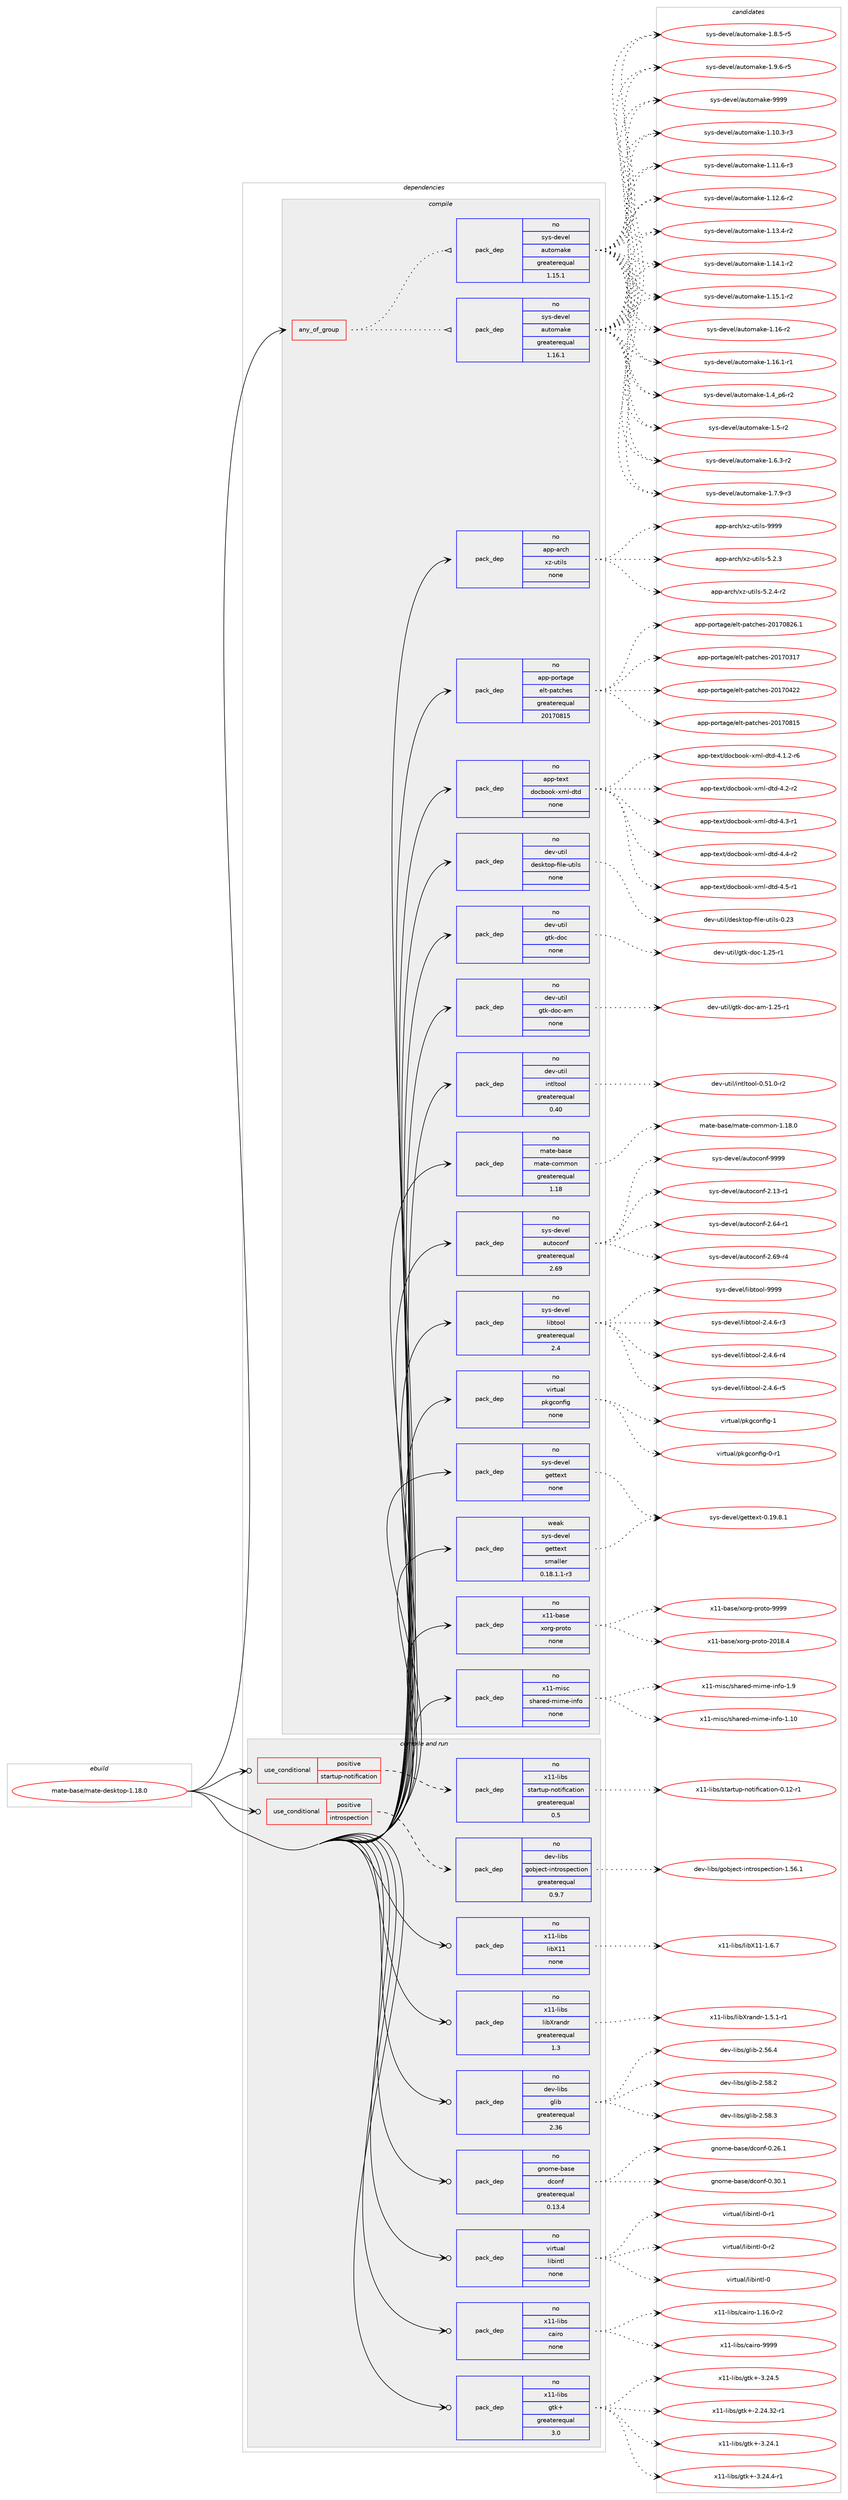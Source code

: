 digraph prolog {

# *************
# Graph options
# *************

newrank=true;
concentrate=true;
compound=true;
graph [rankdir=LR,fontname=Helvetica,fontsize=10,ranksep=1.5];#, ranksep=2.5, nodesep=0.2];
edge  [arrowhead=vee];
node  [fontname=Helvetica,fontsize=10];

# **********
# The ebuild
# **********

subgraph cluster_leftcol {
color=gray;
rank=same;
label=<<i>ebuild</i>>;
id [label="mate-base/mate-desktop-1.18.0", color=red, width=4, href="../mate-base/mate-desktop-1.18.0.svg"];
}

# ****************
# The dependencies
# ****************

subgraph cluster_midcol {
color=gray;
label=<<i>dependencies</i>>;
subgraph cluster_compile {
fillcolor="#eeeeee";
style=filled;
label=<<i>compile</i>>;
subgraph any24499 {
dependency1598042 [label=<<TABLE BORDER="0" CELLBORDER="1" CELLSPACING="0" CELLPADDING="4"><TR><TD CELLPADDING="10">any_of_group</TD></TR></TABLE>>, shape=none, color=red];subgraph pack1141428 {
dependency1598043 [label=<<TABLE BORDER="0" CELLBORDER="1" CELLSPACING="0" CELLPADDING="4" WIDTH="220"><TR><TD ROWSPAN="6" CELLPADDING="30">pack_dep</TD></TR><TR><TD WIDTH="110">no</TD></TR><TR><TD>sys-devel</TD></TR><TR><TD>automake</TD></TR><TR><TD>greaterequal</TD></TR><TR><TD>1.16.1</TD></TR></TABLE>>, shape=none, color=blue];
}
dependency1598042:e -> dependency1598043:w [weight=20,style="dotted",arrowhead="oinv"];
subgraph pack1141429 {
dependency1598044 [label=<<TABLE BORDER="0" CELLBORDER="1" CELLSPACING="0" CELLPADDING="4" WIDTH="220"><TR><TD ROWSPAN="6" CELLPADDING="30">pack_dep</TD></TR><TR><TD WIDTH="110">no</TD></TR><TR><TD>sys-devel</TD></TR><TR><TD>automake</TD></TR><TR><TD>greaterequal</TD></TR><TR><TD>1.15.1</TD></TR></TABLE>>, shape=none, color=blue];
}
dependency1598042:e -> dependency1598044:w [weight=20,style="dotted",arrowhead="oinv"];
}
id:e -> dependency1598042:w [weight=20,style="solid",arrowhead="vee"];
subgraph pack1141430 {
dependency1598045 [label=<<TABLE BORDER="0" CELLBORDER="1" CELLSPACING="0" CELLPADDING="4" WIDTH="220"><TR><TD ROWSPAN="6" CELLPADDING="30">pack_dep</TD></TR><TR><TD WIDTH="110">no</TD></TR><TR><TD>app-arch</TD></TR><TR><TD>xz-utils</TD></TR><TR><TD>none</TD></TR><TR><TD></TD></TR></TABLE>>, shape=none, color=blue];
}
id:e -> dependency1598045:w [weight=20,style="solid",arrowhead="vee"];
subgraph pack1141431 {
dependency1598046 [label=<<TABLE BORDER="0" CELLBORDER="1" CELLSPACING="0" CELLPADDING="4" WIDTH="220"><TR><TD ROWSPAN="6" CELLPADDING="30">pack_dep</TD></TR><TR><TD WIDTH="110">no</TD></TR><TR><TD>app-portage</TD></TR><TR><TD>elt-patches</TD></TR><TR><TD>greaterequal</TD></TR><TR><TD>20170815</TD></TR></TABLE>>, shape=none, color=blue];
}
id:e -> dependency1598046:w [weight=20,style="solid",arrowhead="vee"];
subgraph pack1141432 {
dependency1598047 [label=<<TABLE BORDER="0" CELLBORDER="1" CELLSPACING="0" CELLPADDING="4" WIDTH="220"><TR><TD ROWSPAN="6" CELLPADDING="30">pack_dep</TD></TR><TR><TD WIDTH="110">no</TD></TR><TR><TD>app-text</TD></TR><TR><TD>docbook-xml-dtd</TD></TR><TR><TD>none</TD></TR><TR><TD></TD></TR></TABLE>>, shape=none, color=blue];
}
id:e -> dependency1598047:w [weight=20,style="solid",arrowhead="vee"];
subgraph pack1141433 {
dependency1598048 [label=<<TABLE BORDER="0" CELLBORDER="1" CELLSPACING="0" CELLPADDING="4" WIDTH="220"><TR><TD ROWSPAN="6" CELLPADDING="30">pack_dep</TD></TR><TR><TD WIDTH="110">no</TD></TR><TR><TD>dev-util</TD></TR><TR><TD>desktop-file-utils</TD></TR><TR><TD>none</TD></TR><TR><TD></TD></TR></TABLE>>, shape=none, color=blue];
}
id:e -> dependency1598048:w [weight=20,style="solid",arrowhead="vee"];
subgraph pack1141434 {
dependency1598049 [label=<<TABLE BORDER="0" CELLBORDER="1" CELLSPACING="0" CELLPADDING="4" WIDTH="220"><TR><TD ROWSPAN="6" CELLPADDING="30">pack_dep</TD></TR><TR><TD WIDTH="110">no</TD></TR><TR><TD>dev-util</TD></TR><TR><TD>gtk-doc</TD></TR><TR><TD>none</TD></TR><TR><TD></TD></TR></TABLE>>, shape=none, color=blue];
}
id:e -> dependency1598049:w [weight=20,style="solid",arrowhead="vee"];
subgraph pack1141435 {
dependency1598050 [label=<<TABLE BORDER="0" CELLBORDER="1" CELLSPACING="0" CELLPADDING="4" WIDTH="220"><TR><TD ROWSPAN="6" CELLPADDING="30">pack_dep</TD></TR><TR><TD WIDTH="110">no</TD></TR><TR><TD>dev-util</TD></TR><TR><TD>gtk-doc-am</TD></TR><TR><TD>none</TD></TR><TR><TD></TD></TR></TABLE>>, shape=none, color=blue];
}
id:e -> dependency1598050:w [weight=20,style="solid",arrowhead="vee"];
subgraph pack1141436 {
dependency1598051 [label=<<TABLE BORDER="0" CELLBORDER="1" CELLSPACING="0" CELLPADDING="4" WIDTH="220"><TR><TD ROWSPAN="6" CELLPADDING="30">pack_dep</TD></TR><TR><TD WIDTH="110">no</TD></TR><TR><TD>dev-util</TD></TR><TR><TD>intltool</TD></TR><TR><TD>greaterequal</TD></TR><TR><TD>0.40</TD></TR></TABLE>>, shape=none, color=blue];
}
id:e -> dependency1598051:w [weight=20,style="solid",arrowhead="vee"];
subgraph pack1141437 {
dependency1598052 [label=<<TABLE BORDER="0" CELLBORDER="1" CELLSPACING="0" CELLPADDING="4" WIDTH="220"><TR><TD ROWSPAN="6" CELLPADDING="30">pack_dep</TD></TR><TR><TD WIDTH="110">no</TD></TR><TR><TD>mate-base</TD></TR><TR><TD>mate-common</TD></TR><TR><TD>greaterequal</TD></TR><TR><TD>1.18</TD></TR></TABLE>>, shape=none, color=blue];
}
id:e -> dependency1598052:w [weight=20,style="solid",arrowhead="vee"];
subgraph pack1141438 {
dependency1598053 [label=<<TABLE BORDER="0" CELLBORDER="1" CELLSPACING="0" CELLPADDING="4" WIDTH="220"><TR><TD ROWSPAN="6" CELLPADDING="30">pack_dep</TD></TR><TR><TD WIDTH="110">no</TD></TR><TR><TD>sys-devel</TD></TR><TR><TD>autoconf</TD></TR><TR><TD>greaterequal</TD></TR><TR><TD>2.69</TD></TR></TABLE>>, shape=none, color=blue];
}
id:e -> dependency1598053:w [weight=20,style="solid",arrowhead="vee"];
subgraph pack1141439 {
dependency1598054 [label=<<TABLE BORDER="0" CELLBORDER="1" CELLSPACING="0" CELLPADDING="4" WIDTH="220"><TR><TD ROWSPAN="6" CELLPADDING="30">pack_dep</TD></TR><TR><TD WIDTH="110">no</TD></TR><TR><TD>sys-devel</TD></TR><TR><TD>gettext</TD></TR><TR><TD>none</TD></TR><TR><TD></TD></TR></TABLE>>, shape=none, color=blue];
}
id:e -> dependency1598054:w [weight=20,style="solid",arrowhead="vee"];
subgraph pack1141440 {
dependency1598055 [label=<<TABLE BORDER="0" CELLBORDER="1" CELLSPACING="0" CELLPADDING="4" WIDTH="220"><TR><TD ROWSPAN="6" CELLPADDING="30">pack_dep</TD></TR><TR><TD WIDTH="110">no</TD></TR><TR><TD>sys-devel</TD></TR><TR><TD>libtool</TD></TR><TR><TD>greaterequal</TD></TR><TR><TD>2.4</TD></TR></TABLE>>, shape=none, color=blue];
}
id:e -> dependency1598055:w [weight=20,style="solid",arrowhead="vee"];
subgraph pack1141441 {
dependency1598056 [label=<<TABLE BORDER="0" CELLBORDER="1" CELLSPACING="0" CELLPADDING="4" WIDTH="220"><TR><TD ROWSPAN="6" CELLPADDING="30">pack_dep</TD></TR><TR><TD WIDTH="110">no</TD></TR><TR><TD>virtual</TD></TR><TR><TD>pkgconfig</TD></TR><TR><TD>none</TD></TR><TR><TD></TD></TR></TABLE>>, shape=none, color=blue];
}
id:e -> dependency1598056:w [weight=20,style="solid",arrowhead="vee"];
subgraph pack1141442 {
dependency1598057 [label=<<TABLE BORDER="0" CELLBORDER="1" CELLSPACING="0" CELLPADDING="4" WIDTH="220"><TR><TD ROWSPAN="6" CELLPADDING="30">pack_dep</TD></TR><TR><TD WIDTH="110">no</TD></TR><TR><TD>x11-base</TD></TR><TR><TD>xorg-proto</TD></TR><TR><TD>none</TD></TR><TR><TD></TD></TR></TABLE>>, shape=none, color=blue];
}
id:e -> dependency1598057:w [weight=20,style="solid",arrowhead="vee"];
subgraph pack1141443 {
dependency1598058 [label=<<TABLE BORDER="0" CELLBORDER="1" CELLSPACING="0" CELLPADDING="4" WIDTH="220"><TR><TD ROWSPAN="6" CELLPADDING="30">pack_dep</TD></TR><TR><TD WIDTH="110">no</TD></TR><TR><TD>x11-misc</TD></TR><TR><TD>shared-mime-info</TD></TR><TR><TD>none</TD></TR><TR><TD></TD></TR></TABLE>>, shape=none, color=blue];
}
id:e -> dependency1598058:w [weight=20,style="solid",arrowhead="vee"];
subgraph pack1141444 {
dependency1598059 [label=<<TABLE BORDER="0" CELLBORDER="1" CELLSPACING="0" CELLPADDING="4" WIDTH="220"><TR><TD ROWSPAN="6" CELLPADDING="30">pack_dep</TD></TR><TR><TD WIDTH="110">weak</TD></TR><TR><TD>sys-devel</TD></TR><TR><TD>gettext</TD></TR><TR><TD>smaller</TD></TR><TR><TD>0.18.1.1-r3</TD></TR></TABLE>>, shape=none, color=blue];
}
id:e -> dependency1598059:w [weight=20,style="solid",arrowhead="vee"];
}
subgraph cluster_compileandrun {
fillcolor="#eeeeee";
style=filled;
label=<<i>compile and run</i>>;
subgraph cond431469 {
dependency1598060 [label=<<TABLE BORDER="0" CELLBORDER="1" CELLSPACING="0" CELLPADDING="4"><TR><TD ROWSPAN="3" CELLPADDING="10">use_conditional</TD></TR><TR><TD>positive</TD></TR><TR><TD>introspection</TD></TR></TABLE>>, shape=none, color=red];
subgraph pack1141445 {
dependency1598061 [label=<<TABLE BORDER="0" CELLBORDER="1" CELLSPACING="0" CELLPADDING="4" WIDTH="220"><TR><TD ROWSPAN="6" CELLPADDING="30">pack_dep</TD></TR><TR><TD WIDTH="110">no</TD></TR><TR><TD>dev-libs</TD></TR><TR><TD>gobject-introspection</TD></TR><TR><TD>greaterequal</TD></TR><TR><TD>0.9.7</TD></TR></TABLE>>, shape=none, color=blue];
}
dependency1598060:e -> dependency1598061:w [weight=20,style="dashed",arrowhead="vee"];
}
id:e -> dependency1598060:w [weight=20,style="solid",arrowhead="odotvee"];
subgraph cond431470 {
dependency1598062 [label=<<TABLE BORDER="0" CELLBORDER="1" CELLSPACING="0" CELLPADDING="4"><TR><TD ROWSPAN="3" CELLPADDING="10">use_conditional</TD></TR><TR><TD>positive</TD></TR><TR><TD>startup-notification</TD></TR></TABLE>>, shape=none, color=red];
subgraph pack1141446 {
dependency1598063 [label=<<TABLE BORDER="0" CELLBORDER="1" CELLSPACING="0" CELLPADDING="4" WIDTH="220"><TR><TD ROWSPAN="6" CELLPADDING="30">pack_dep</TD></TR><TR><TD WIDTH="110">no</TD></TR><TR><TD>x11-libs</TD></TR><TR><TD>startup-notification</TD></TR><TR><TD>greaterequal</TD></TR><TR><TD>0.5</TD></TR></TABLE>>, shape=none, color=blue];
}
dependency1598062:e -> dependency1598063:w [weight=20,style="dashed",arrowhead="vee"];
}
id:e -> dependency1598062:w [weight=20,style="solid",arrowhead="odotvee"];
subgraph pack1141447 {
dependency1598064 [label=<<TABLE BORDER="0" CELLBORDER="1" CELLSPACING="0" CELLPADDING="4" WIDTH="220"><TR><TD ROWSPAN="6" CELLPADDING="30">pack_dep</TD></TR><TR><TD WIDTH="110">no</TD></TR><TR><TD>dev-libs</TD></TR><TR><TD>glib</TD></TR><TR><TD>greaterequal</TD></TR><TR><TD>2.36</TD></TR></TABLE>>, shape=none, color=blue];
}
id:e -> dependency1598064:w [weight=20,style="solid",arrowhead="odotvee"];
subgraph pack1141448 {
dependency1598065 [label=<<TABLE BORDER="0" CELLBORDER="1" CELLSPACING="0" CELLPADDING="4" WIDTH="220"><TR><TD ROWSPAN="6" CELLPADDING="30">pack_dep</TD></TR><TR><TD WIDTH="110">no</TD></TR><TR><TD>gnome-base</TD></TR><TR><TD>dconf</TD></TR><TR><TD>greaterequal</TD></TR><TR><TD>0.13.4</TD></TR></TABLE>>, shape=none, color=blue];
}
id:e -> dependency1598065:w [weight=20,style="solid",arrowhead="odotvee"];
subgraph pack1141449 {
dependency1598066 [label=<<TABLE BORDER="0" CELLBORDER="1" CELLSPACING="0" CELLPADDING="4" WIDTH="220"><TR><TD ROWSPAN="6" CELLPADDING="30">pack_dep</TD></TR><TR><TD WIDTH="110">no</TD></TR><TR><TD>virtual</TD></TR><TR><TD>libintl</TD></TR><TR><TD>none</TD></TR><TR><TD></TD></TR></TABLE>>, shape=none, color=blue];
}
id:e -> dependency1598066:w [weight=20,style="solid",arrowhead="odotvee"];
subgraph pack1141450 {
dependency1598067 [label=<<TABLE BORDER="0" CELLBORDER="1" CELLSPACING="0" CELLPADDING="4" WIDTH="220"><TR><TD ROWSPAN="6" CELLPADDING="30">pack_dep</TD></TR><TR><TD WIDTH="110">no</TD></TR><TR><TD>x11-libs</TD></TR><TR><TD>cairo</TD></TR><TR><TD>none</TD></TR><TR><TD></TD></TR></TABLE>>, shape=none, color=blue];
}
id:e -> dependency1598067:w [weight=20,style="solid",arrowhead="odotvee"];
subgraph pack1141451 {
dependency1598068 [label=<<TABLE BORDER="0" CELLBORDER="1" CELLSPACING="0" CELLPADDING="4" WIDTH="220"><TR><TD ROWSPAN="6" CELLPADDING="30">pack_dep</TD></TR><TR><TD WIDTH="110">no</TD></TR><TR><TD>x11-libs</TD></TR><TR><TD>gtk+</TD></TR><TR><TD>greaterequal</TD></TR><TR><TD>3.0</TD></TR></TABLE>>, shape=none, color=blue];
}
id:e -> dependency1598068:w [weight=20,style="solid",arrowhead="odotvee"];
subgraph pack1141452 {
dependency1598069 [label=<<TABLE BORDER="0" CELLBORDER="1" CELLSPACING="0" CELLPADDING="4" WIDTH="220"><TR><TD ROWSPAN="6" CELLPADDING="30">pack_dep</TD></TR><TR><TD WIDTH="110">no</TD></TR><TR><TD>x11-libs</TD></TR><TR><TD>libX11</TD></TR><TR><TD>none</TD></TR><TR><TD></TD></TR></TABLE>>, shape=none, color=blue];
}
id:e -> dependency1598069:w [weight=20,style="solid",arrowhead="odotvee"];
subgraph pack1141453 {
dependency1598070 [label=<<TABLE BORDER="0" CELLBORDER="1" CELLSPACING="0" CELLPADDING="4" WIDTH="220"><TR><TD ROWSPAN="6" CELLPADDING="30">pack_dep</TD></TR><TR><TD WIDTH="110">no</TD></TR><TR><TD>x11-libs</TD></TR><TR><TD>libXrandr</TD></TR><TR><TD>greaterequal</TD></TR><TR><TD>1.3</TD></TR></TABLE>>, shape=none, color=blue];
}
id:e -> dependency1598070:w [weight=20,style="solid",arrowhead="odotvee"];
}
subgraph cluster_run {
fillcolor="#eeeeee";
style=filled;
label=<<i>run</i>>;
}
}

# **************
# The candidates
# **************

subgraph cluster_choices {
rank=same;
color=gray;
label=<<i>candidates</i>>;

subgraph choice1141428 {
color=black;
nodesep=1;
choice11512111545100101118101108479711711611110997107101454946494846514511451 [label="sys-devel/automake-1.10.3-r3", color=red, width=4,href="../sys-devel/automake-1.10.3-r3.svg"];
choice11512111545100101118101108479711711611110997107101454946494946544511451 [label="sys-devel/automake-1.11.6-r3", color=red, width=4,href="../sys-devel/automake-1.11.6-r3.svg"];
choice11512111545100101118101108479711711611110997107101454946495046544511450 [label="sys-devel/automake-1.12.6-r2", color=red, width=4,href="../sys-devel/automake-1.12.6-r2.svg"];
choice11512111545100101118101108479711711611110997107101454946495146524511450 [label="sys-devel/automake-1.13.4-r2", color=red, width=4,href="../sys-devel/automake-1.13.4-r2.svg"];
choice11512111545100101118101108479711711611110997107101454946495246494511450 [label="sys-devel/automake-1.14.1-r2", color=red, width=4,href="../sys-devel/automake-1.14.1-r2.svg"];
choice11512111545100101118101108479711711611110997107101454946495346494511450 [label="sys-devel/automake-1.15.1-r2", color=red, width=4,href="../sys-devel/automake-1.15.1-r2.svg"];
choice1151211154510010111810110847971171161111099710710145494649544511450 [label="sys-devel/automake-1.16-r2", color=red, width=4,href="../sys-devel/automake-1.16-r2.svg"];
choice11512111545100101118101108479711711611110997107101454946495446494511449 [label="sys-devel/automake-1.16.1-r1", color=red, width=4,href="../sys-devel/automake-1.16.1-r1.svg"];
choice115121115451001011181011084797117116111109971071014549465295112544511450 [label="sys-devel/automake-1.4_p6-r2", color=red, width=4,href="../sys-devel/automake-1.4_p6-r2.svg"];
choice11512111545100101118101108479711711611110997107101454946534511450 [label="sys-devel/automake-1.5-r2", color=red, width=4,href="../sys-devel/automake-1.5-r2.svg"];
choice115121115451001011181011084797117116111109971071014549465446514511450 [label="sys-devel/automake-1.6.3-r2", color=red, width=4,href="../sys-devel/automake-1.6.3-r2.svg"];
choice115121115451001011181011084797117116111109971071014549465546574511451 [label="sys-devel/automake-1.7.9-r3", color=red, width=4,href="../sys-devel/automake-1.7.9-r3.svg"];
choice115121115451001011181011084797117116111109971071014549465646534511453 [label="sys-devel/automake-1.8.5-r5", color=red, width=4,href="../sys-devel/automake-1.8.5-r5.svg"];
choice115121115451001011181011084797117116111109971071014549465746544511453 [label="sys-devel/automake-1.9.6-r5", color=red, width=4,href="../sys-devel/automake-1.9.6-r5.svg"];
choice115121115451001011181011084797117116111109971071014557575757 [label="sys-devel/automake-9999", color=red, width=4,href="../sys-devel/automake-9999.svg"];
dependency1598043:e -> choice11512111545100101118101108479711711611110997107101454946494846514511451:w [style=dotted,weight="100"];
dependency1598043:e -> choice11512111545100101118101108479711711611110997107101454946494946544511451:w [style=dotted,weight="100"];
dependency1598043:e -> choice11512111545100101118101108479711711611110997107101454946495046544511450:w [style=dotted,weight="100"];
dependency1598043:e -> choice11512111545100101118101108479711711611110997107101454946495146524511450:w [style=dotted,weight="100"];
dependency1598043:e -> choice11512111545100101118101108479711711611110997107101454946495246494511450:w [style=dotted,weight="100"];
dependency1598043:e -> choice11512111545100101118101108479711711611110997107101454946495346494511450:w [style=dotted,weight="100"];
dependency1598043:e -> choice1151211154510010111810110847971171161111099710710145494649544511450:w [style=dotted,weight="100"];
dependency1598043:e -> choice11512111545100101118101108479711711611110997107101454946495446494511449:w [style=dotted,weight="100"];
dependency1598043:e -> choice115121115451001011181011084797117116111109971071014549465295112544511450:w [style=dotted,weight="100"];
dependency1598043:e -> choice11512111545100101118101108479711711611110997107101454946534511450:w [style=dotted,weight="100"];
dependency1598043:e -> choice115121115451001011181011084797117116111109971071014549465446514511450:w [style=dotted,weight="100"];
dependency1598043:e -> choice115121115451001011181011084797117116111109971071014549465546574511451:w [style=dotted,weight="100"];
dependency1598043:e -> choice115121115451001011181011084797117116111109971071014549465646534511453:w [style=dotted,weight="100"];
dependency1598043:e -> choice115121115451001011181011084797117116111109971071014549465746544511453:w [style=dotted,weight="100"];
dependency1598043:e -> choice115121115451001011181011084797117116111109971071014557575757:w [style=dotted,weight="100"];
}
subgraph choice1141429 {
color=black;
nodesep=1;
choice11512111545100101118101108479711711611110997107101454946494846514511451 [label="sys-devel/automake-1.10.3-r3", color=red, width=4,href="../sys-devel/automake-1.10.3-r3.svg"];
choice11512111545100101118101108479711711611110997107101454946494946544511451 [label="sys-devel/automake-1.11.6-r3", color=red, width=4,href="../sys-devel/automake-1.11.6-r3.svg"];
choice11512111545100101118101108479711711611110997107101454946495046544511450 [label="sys-devel/automake-1.12.6-r2", color=red, width=4,href="../sys-devel/automake-1.12.6-r2.svg"];
choice11512111545100101118101108479711711611110997107101454946495146524511450 [label="sys-devel/automake-1.13.4-r2", color=red, width=4,href="../sys-devel/automake-1.13.4-r2.svg"];
choice11512111545100101118101108479711711611110997107101454946495246494511450 [label="sys-devel/automake-1.14.1-r2", color=red, width=4,href="../sys-devel/automake-1.14.1-r2.svg"];
choice11512111545100101118101108479711711611110997107101454946495346494511450 [label="sys-devel/automake-1.15.1-r2", color=red, width=4,href="../sys-devel/automake-1.15.1-r2.svg"];
choice1151211154510010111810110847971171161111099710710145494649544511450 [label="sys-devel/automake-1.16-r2", color=red, width=4,href="../sys-devel/automake-1.16-r2.svg"];
choice11512111545100101118101108479711711611110997107101454946495446494511449 [label="sys-devel/automake-1.16.1-r1", color=red, width=4,href="../sys-devel/automake-1.16.1-r1.svg"];
choice115121115451001011181011084797117116111109971071014549465295112544511450 [label="sys-devel/automake-1.4_p6-r2", color=red, width=4,href="../sys-devel/automake-1.4_p6-r2.svg"];
choice11512111545100101118101108479711711611110997107101454946534511450 [label="sys-devel/automake-1.5-r2", color=red, width=4,href="../sys-devel/automake-1.5-r2.svg"];
choice115121115451001011181011084797117116111109971071014549465446514511450 [label="sys-devel/automake-1.6.3-r2", color=red, width=4,href="../sys-devel/automake-1.6.3-r2.svg"];
choice115121115451001011181011084797117116111109971071014549465546574511451 [label="sys-devel/automake-1.7.9-r3", color=red, width=4,href="../sys-devel/automake-1.7.9-r3.svg"];
choice115121115451001011181011084797117116111109971071014549465646534511453 [label="sys-devel/automake-1.8.5-r5", color=red, width=4,href="../sys-devel/automake-1.8.5-r5.svg"];
choice115121115451001011181011084797117116111109971071014549465746544511453 [label="sys-devel/automake-1.9.6-r5", color=red, width=4,href="../sys-devel/automake-1.9.6-r5.svg"];
choice115121115451001011181011084797117116111109971071014557575757 [label="sys-devel/automake-9999", color=red, width=4,href="../sys-devel/automake-9999.svg"];
dependency1598044:e -> choice11512111545100101118101108479711711611110997107101454946494846514511451:w [style=dotted,weight="100"];
dependency1598044:e -> choice11512111545100101118101108479711711611110997107101454946494946544511451:w [style=dotted,weight="100"];
dependency1598044:e -> choice11512111545100101118101108479711711611110997107101454946495046544511450:w [style=dotted,weight="100"];
dependency1598044:e -> choice11512111545100101118101108479711711611110997107101454946495146524511450:w [style=dotted,weight="100"];
dependency1598044:e -> choice11512111545100101118101108479711711611110997107101454946495246494511450:w [style=dotted,weight="100"];
dependency1598044:e -> choice11512111545100101118101108479711711611110997107101454946495346494511450:w [style=dotted,weight="100"];
dependency1598044:e -> choice1151211154510010111810110847971171161111099710710145494649544511450:w [style=dotted,weight="100"];
dependency1598044:e -> choice11512111545100101118101108479711711611110997107101454946495446494511449:w [style=dotted,weight="100"];
dependency1598044:e -> choice115121115451001011181011084797117116111109971071014549465295112544511450:w [style=dotted,weight="100"];
dependency1598044:e -> choice11512111545100101118101108479711711611110997107101454946534511450:w [style=dotted,weight="100"];
dependency1598044:e -> choice115121115451001011181011084797117116111109971071014549465446514511450:w [style=dotted,weight="100"];
dependency1598044:e -> choice115121115451001011181011084797117116111109971071014549465546574511451:w [style=dotted,weight="100"];
dependency1598044:e -> choice115121115451001011181011084797117116111109971071014549465646534511453:w [style=dotted,weight="100"];
dependency1598044:e -> choice115121115451001011181011084797117116111109971071014549465746544511453:w [style=dotted,weight="100"];
dependency1598044:e -> choice115121115451001011181011084797117116111109971071014557575757:w [style=dotted,weight="100"];
}
subgraph choice1141430 {
color=black;
nodesep=1;
choice971121124597114991044712012245117116105108115455346504651 [label="app-arch/xz-utils-5.2.3", color=red, width=4,href="../app-arch/xz-utils-5.2.3.svg"];
choice9711211245971149910447120122451171161051081154553465046524511450 [label="app-arch/xz-utils-5.2.4-r2", color=red, width=4,href="../app-arch/xz-utils-5.2.4-r2.svg"];
choice9711211245971149910447120122451171161051081154557575757 [label="app-arch/xz-utils-9999", color=red, width=4,href="../app-arch/xz-utils-9999.svg"];
dependency1598045:e -> choice971121124597114991044712012245117116105108115455346504651:w [style=dotted,weight="100"];
dependency1598045:e -> choice9711211245971149910447120122451171161051081154553465046524511450:w [style=dotted,weight="100"];
dependency1598045:e -> choice9711211245971149910447120122451171161051081154557575757:w [style=dotted,weight="100"];
}
subgraph choice1141431 {
color=black;
nodesep=1;
choice97112112451121111141169710310147101108116451129711699104101115455048495548514955 [label="app-portage/elt-patches-20170317", color=red, width=4,href="../app-portage/elt-patches-20170317.svg"];
choice97112112451121111141169710310147101108116451129711699104101115455048495548525050 [label="app-portage/elt-patches-20170422", color=red, width=4,href="../app-portage/elt-patches-20170422.svg"];
choice97112112451121111141169710310147101108116451129711699104101115455048495548564953 [label="app-portage/elt-patches-20170815", color=red, width=4,href="../app-portage/elt-patches-20170815.svg"];
choice971121124511211111411697103101471011081164511297116991041011154550484955485650544649 [label="app-portage/elt-patches-20170826.1", color=red, width=4,href="../app-portage/elt-patches-20170826.1.svg"];
dependency1598046:e -> choice97112112451121111141169710310147101108116451129711699104101115455048495548514955:w [style=dotted,weight="100"];
dependency1598046:e -> choice97112112451121111141169710310147101108116451129711699104101115455048495548525050:w [style=dotted,weight="100"];
dependency1598046:e -> choice97112112451121111141169710310147101108116451129711699104101115455048495548564953:w [style=dotted,weight="100"];
dependency1598046:e -> choice971121124511211111411697103101471011081164511297116991041011154550484955485650544649:w [style=dotted,weight="100"];
}
subgraph choice1141432 {
color=black;
nodesep=1;
choice971121124511610112011647100111999811111110745120109108451001161004552464946504511454 [label="app-text/docbook-xml-dtd-4.1.2-r6", color=red, width=4,href="../app-text/docbook-xml-dtd-4.1.2-r6.svg"];
choice97112112451161011201164710011199981111111074512010910845100116100455246504511450 [label="app-text/docbook-xml-dtd-4.2-r2", color=red, width=4,href="../app-text/docbook-xml-dtd-4.2-r2.svg"];
choice97112112451161011201164710011199981111111074512010910845100116100455246514511449 [label="app-text/docbook-xml-dtd-4.3-r1", color=red, width=4,href="../app-text/docbook-xml-dtd-4.3-r1.svg"];
choice97112112451161011201164710011199981111111074512010910845100116100455246524511450 [label="app-text/docbook-xml-dtd-4.4-r2", color=red, width=4,href="../app-text/docbook-xml-dtd-4.4-r2.svg"];
choice97112112451161011201164710011199981111111074512010910845100116100455246534511449 [label="app-text/docbook-xml-dtd-4.5-r1", color=red, width=4,href="../app-text/docbook-xml-dtd-4.5-r1.svg"];
dependency1598047:e -> choice971121124511610112011647100111999811111110745120109108451001161004552464946504511454:w [style=dotted,weight="100"];
dependency1598047:e -> choice97112112451161011201164710011199981111111074512010910845100116100455246504511450:w [style=dotted,weight="100"];
dependency1598047:e -> choice97112112451161011201164710011199981111111074512010910845100116100455246514511449:w [style=dotted,weight="100"];
dependency1598047:e -> choice97112112451161011201164710011199981111111074512010910845100116100455246524511450:w [style=dotted,weight="100"];
dependency1598047:e -> choice97112112451161011201164710011199981111111074512010910845100116100455246534511449:w [style=dotted,weight="100"];
}
subgraph choice1141433 {
color=black;
nodesep=1;
choice100101118451171161051084710010111510711611111245102105108101451171161051081154548465051 [label="dev-util/desktop-file-utils-0.23", color=red, width=4,href="../dev-util/desktop-file-utils-0.23.svg"];
dependency1598048:e -> choice100101118451171161051084710010111510711611111245102105108101451171161051081154548465051:w [style=dotted,weight="100"];
}
subgraph choice1141434 {
color=black;
nodesep=1;
choice1001011184511711610510847103116107451001119945494650534511449 [label="dev-util/gtk-doc-1.25-r1", color=red, width=4,href="../dev-util/gtk-doc-1.25-r1.svg"];
dependency1598049:e -> choice1001011184511711610510847103116107451001119945494650534511449:w [style=dotted,weight="100"];
}
subgraph choice1141435 {
color=black;
nodesep=1;
choice10010111845117116105108471031161074510011199459710945494650534511449 [label="dev-util/gtk-doc-am-1.25-r1", color=red, width=4,href="../dev-util/gtk-doc-am-1.25-r1.svg"];
dependency1598050:e -> choice10010111845117116105108471031161074510011199459710945494650534511449:w [style=dotted,weight="100"];
}
subgraph choice1141436 {
color=black;
nodesep=1;
choice1001011184511711610510847105110116108116111111108454846534946484511450 [label="dev-util/intltool-0.51.0-r2", color=red, width=4,href="../dev-util/intltool-0.51.0-r2.svg"];
dependency1598051:e -> choice1001011184511711610510847105110116108116111111108454846534946484511450:w [style=dotted,weight="100"];
}
subgraph choice1141437 {
color=black;
nodesep=1;
choice109971161014598971151014710997116101459911110910911111045494649564648 [label="mate-base/mate-common-1.18.0", color=red, width=4,href="../mate-base/mate-common-1.18.0.svg"];
dependency1598052:e -> choice109971161014598971151014710997116101459911110910911111045494649564648:w [style=dotted,weight="100"];
}
subgraph choice1141438 {
color=black;
nodesep=1;
choice1151211154510010111810110847971171161119911111010245504649514511449 [label="sys-devel/autoconf-2.13-r1", color=red, width=4,href="../sys-devel/autoconf-2.13-r1.svg"];
choice1151211154510010111810110847971171161119911111010245504654524511449 [label="sys-devel/autoconf-2.64-r1", color=red, width=4,href="../sys-devel/autoconf-2.64-r1.svg"];
choice1151211154510010111810110847971171161119911111010245504654574511452 [label="sys-devel/autoconf-2.69-r4", color=red, width=4,href="../sys-devel/autoconf-2.69-r4.svg"];
choice115121115451001011181011084797117116111991111101024557575757 [label="sys-devel/autoconf-9999", color=red, width=4,href="../sys-devel/autoconf-9999.svg"];
dependency1598053:e -> choice1151211154510010111810110847971171161119911111010245504649514511449:w [style=dotted,weight="100"];
dependency1598053:e -> choice1151211154510010111810110847971171161119911111010245504654524511449:w [style=dotted,weight="100"];
dependency1598053:e -> choice1151211154510010111810110847971171161119911111010245504654574511452:w [style=dotted,weight="100"];
dependency1598053:e -> choice115121115451001011181011084797117116111991111101024557575757:w [style=dotted,weight="100"];
}
subgraph choice1141439 {
color=black;
nodesep=1;
choice1151211154510010111810110847103101116116101120116454846495746564649 [label="sys-devel/gettext-0.19.8.1", color=red, width=4,href="../sys-devel/gettext-0.19.8.1.svg"];
dependency1598054:e -> choice1151211154510010111810110847103101116116101120116454846495746564649:w [style=dotted,weight="100"];
}
subgraph choice1141440 {
color=black;
nodesep=1;
choice1151211154510010111810110847108105981161111111084550465246544511451 [label="sys-devel/libtool-2.4.6-r3", color=red, width=4,href="../sys-devel/libtool-2.4.6-r3.svg"];
choice1151211154510010111810110847108105981161111111084550465246544511452 [label="sys-devel/libtool-2.4.6-r4", color=red, width=4,href="../sys-devel/libtool-2.4.6-r4.svg"];
choice1151211154510010111810110847108105981161111111084550465246544511453 [label="sys-devel/libtool-2.4.6-r5", color=red, width=4,href="../sys-devel/libtool-2.4.6-r5.svg"];
choice1151211154510010111810110847108105981161111111084557575757 [label="sys-devel/libtool-9999", color=red, width=4,href="../sys-devel/libtool-9999.svg"];
dependency1598055:e -> choice1151211154510010111810110847108105981161111111084550465246544511451:w [style=dotted,weight="100"];
dependency1598055:e -> choice1151211154510010111810110847108105981161111111084550465246544511452:w [style=dotted,weight="100"];
dependency1598055:e -> choice1151211154510010111810110847108105981161111111084550465246544511453:w [style=dotted,weight="100"];
dependency1598055:e -> choice1151211154510010111810110847108105981161111111084557575757:w [style=dotted,weight="100"];
}
subgraph choice1141441 {
color=black;
nodesep=1;
choice11810511411611797108471121071039911111010210510345484511449 [label="virtual/pkgconfig-0-r1", color=red, width=4,href="../virtual/pkgconfig-0-r1.svg"];
choice1181051141161179710847112107103991111101021051034549 [label="virtual/pkgconfig-1", color=red, width=4,href="../virtual/pkgconfig-1.svg"];
dependency1598056:e -> choice11810511411611797108471121071039911111010210510345484511449:w [style=dotted,weight="100"];
dependency1598056:e -> choice1181051141161179710847112107103991111101021051034549:w [style=dotted,weight="100"];
}
subgraph choice1141442 {
color=black;
nodesep=1;
choice1204949459897115101471201111141034511211411111611145504849564652 [label="x11-base/xorg-proto-2018.4", color=red, width=4,href="../x11-base/xorg-proto-2018.4.svg"];
choice120494945989711510147120111114103451121141111161114557575757 [label="x11-base/xorg-proto-9999", color=red, width=4,href="../x11-base/xorg-proto-9999.svg"];
dependency1598057:e -> choice1204949459897115101471201111141034511211411111611145504849564652:w [style=dotted,weight="100"];
dependency1598057:e -> choice120494945989711510147120111114103451121141111161114557575757:w [style=dotted,weight="100"];
}
subgraph choice1141443 {
color=black;
nodesep=1;
choice12049494510910511599471151049711410110045109105109101451051101021114549464948 [label="x11-misc/shared-mime-info-1.10", color=red, width=4,href="../x11-misc/shared-mime-info-1.10.svg"];
choice120494945109105115994711510497114101100451091051091014510511010211145494657 [label="x11-misc/shared-mime-info-1.9", color=red, width=4,href="../x11-misc/shared-mime-info-1.9.svg"];
dependency1598058:e -> choice12049494510910511599471151049711410110045109105109101451051101021114549464948:w [style=dotted,weight="100"];
dependency1598058:e -> choice120494945109105115994711510497114101100451091051091014510511010211145494657:w [style=dotted,weight="100"];
}
subgraph choice1141444 {
color=black;
nodesep=1;
choice1151211154510010111810110847103101116116101120116454846495746564649 [label="sys-devel/gettext-0.19.8.1", color=red, width=4,href="../sys-devel/gettext-0.19.8.1.svg"];
dependency1598059:e -> choice1151211154510010111810110847103101116116101120116454846495746564649:w [style=dotted,weight="100"];
}
subgraph choice1141445 {
color=black;
nodesep=1;
choice1001011184510810598115471031119810610199116451051101161141111151121019911610511111045494653544649 [label="dev-libs/gobject-introspection-1.56.1", color=red, width=4,href="../dev-libs/gobject-introspection-1.56.1.svg"];
dependency1598061:e -> choice1001011184510810598115471031119810610199116451051101161141111151121019911610511111045494653544649:w [style=dotted,weight="100"];
}
subgraph choice1141446 {
color=black;
nodesep=1;
choice12049494510810598115471151169711411611711245110111116105102105999711610511111045484649504511449 [label="x11-libs/startup-notification-0.12-r1", color=red, width=4,href="../x11-libs/startup-notification-0.12-r1.svg"];
dependency1598063:e -> choice12049494510810598115471151169711411611711245110111116105102105999711610511111045484649504511449:w [style=dotted,weight="100"];
}
subgraph choice1141447 {
color=black;
nodesep=1;
choice1001011184510810598115471031081059845504653544652 [label="dev-libs/glib-2.56.4", color=red, width=4,href="../dev-libs/glib-2.56.4.svg"];
choice1001011184510810598115471031081059845504653564650 [label="dev-libs/glib-2.58.2", color=red, width=4,href="../dev-libs/glib-2.58.2.svg"];
choice1001011184510810598115471031081059845504653564651 [label="dev-libs/glib-2.58.3", color=red, width=4,href="../dev-libs/glib-2.58.3.svg"];
dependency1598064:e -> choice1001011184510810598115471031081059845504653544652:w [style=dotted,weight="100"];
dependency1598064:e -> choice1001011184510810598115471031081059845504653564650:w [style=dotted,weight="100"];
dependency1598064:e -> choice1001011184510810598115471031081059845504653564651:w [style=dotted,weight="100"];
}
subgraph choice1141448 {
color=black;
nodesep=1;
choice103110111109101459897115101471009911111010245484650544649 [label="gnome-base/dconf-0.26.1", color=red, width=4,href="../gnome-base/dconf-0.26.1.svg"];
choice103110111109101459897115101471009911111010245484651484649 [label="gnome-base/dconf-0.30.1", color=red, width=4,href="../gnome-base/dconf-0.30.1.svg"];
dependency1598065:e -> choice103110111109101459897115101471009911111010245484650544649:w [style=dotted,weight="100"];
dependency1598065:e -> choice103110111109101459897115101471009911111010245484651484649:w [style=dotted,weight="100"];
}
subgraph choice1141449 {
color=black;
nodesep=1;
choice1181051141161179710847108105981051101161084548 [label="virtual/libintl-0", color=red, width=4,href="../virtual/libintl-0.svg"];
choice11810511411611797108471081059810511011610845484511449 [label="virtual/libintl-0-r1", color=red, width=4,href="../virtual/libintl-0-r1.svg"];
choice11810511411611797108471081059810511011610845484511450 [label="virtual/libintl-0-r2", color=red, width=4,href="../virtual/libintl-0-r2.svg"];
dependency1598066:e -> choice1181051141161179710847108105981051101161084548:w [style=dotted,weight="100"];
dependency1598066:e -> choice11810511411611797108471081059810511011610845484511449:w [style=dotted,weight="100"];
dependency1598066:e -> choice11810511411611797108471081059810511011610845484511450:w [style=dotted,weight="100"];
}
subgraph choice1141450 {
color=black;
nodesep=1;
choice12049494510810598115479997105114111454946495446484511450 [label="x11-libs/cairo-1.16.0-r2", color=red, width=4,href="../x11-libs/cairo-1.16.0-r2.svg"];
choice120494945108105981154799971051141114557575757 [label="x11-libs/cairo-9999", color=red, width=4,href="../x11-libs/cairo-9999.svg"];
dependency1598067:e -> choice12049494510810598115479997105114111454946495446484511450:w [style=dotted,weight="100"];
dependency1598067:e -> choice120494945108105981154799971051141114557575757:w [style=dotted,weight="100"];
}
subgraph choice1141451 {
color=black;
nodesep=1;
choice12049494510810598115471031161074345504650524651504511449 [label="x11-libs/gtk+-2.24.32-r1", color=red, width=4,href="../x11-libs/gtk+-2.24.32-r1.svg"];
choice12049494510810598115471031161074345514650524649 [label="x11-libs/gtk+-3.24.1", color=red, width=4,href="../x11-libs/gtk+-3.24.1.svg"];
choice120494945108105981154710311610743455146505246524511449 [label="x11-libs/gtk+-3.24.4-r1", color=red, width=4,href="../x11-libs/gtk+-3.24.4-r1.svg"];
choice12049494510810598115471031161074345514650524653 [label="x11-libs/gtk+-3.24.5", color=red, width=4,href="../x11-libs/gtk+-3.24.5.svg"];
dependency1598068:e -> choice12049494510810598115471031161074345504650524651504511449:w [style=dotted,weight="100"];
dependency1598068:e -> choice12049494510810598115471031161074345514650524649:w [style=dotted,weight="100"];
dependency1598068:e -> choice120494945108105981154710311610743455146505246524511449:w [style=dotted,weight="100"];
dependency1598068:e -> choice12049494510810598115471031161074345514650524653:w [style=dotted,weight="100"];
}
subgraph choice1141452 {
color=black;
nodesep=1;
choice120494945108105981154710810598884949454946544655 [label="x11-libs/libX11-1.6.7", color=red, width=4,href="../x11-libs/libX11-1.6.7.svg"];
dependency1598069:e -> choice120494945108105981154710810598884949454946544655:w [style=dotted,weight="100"];
}
subgraph choice1141453 {
color=black;
nodesep=1;
choice12049494510810598115471081059888114971101001144549465346494511449 [label="x11-libs/libXrandr-1.5.1-r1", color=red, width=4,href="../x11-libs/libXrandr-1.5.1-r1.svg"];
dependency1598070:e -> choice12049494510810598115471081059888114971101001144549465346494511449:w [style=dotted,weight="100"];
}
}

}
